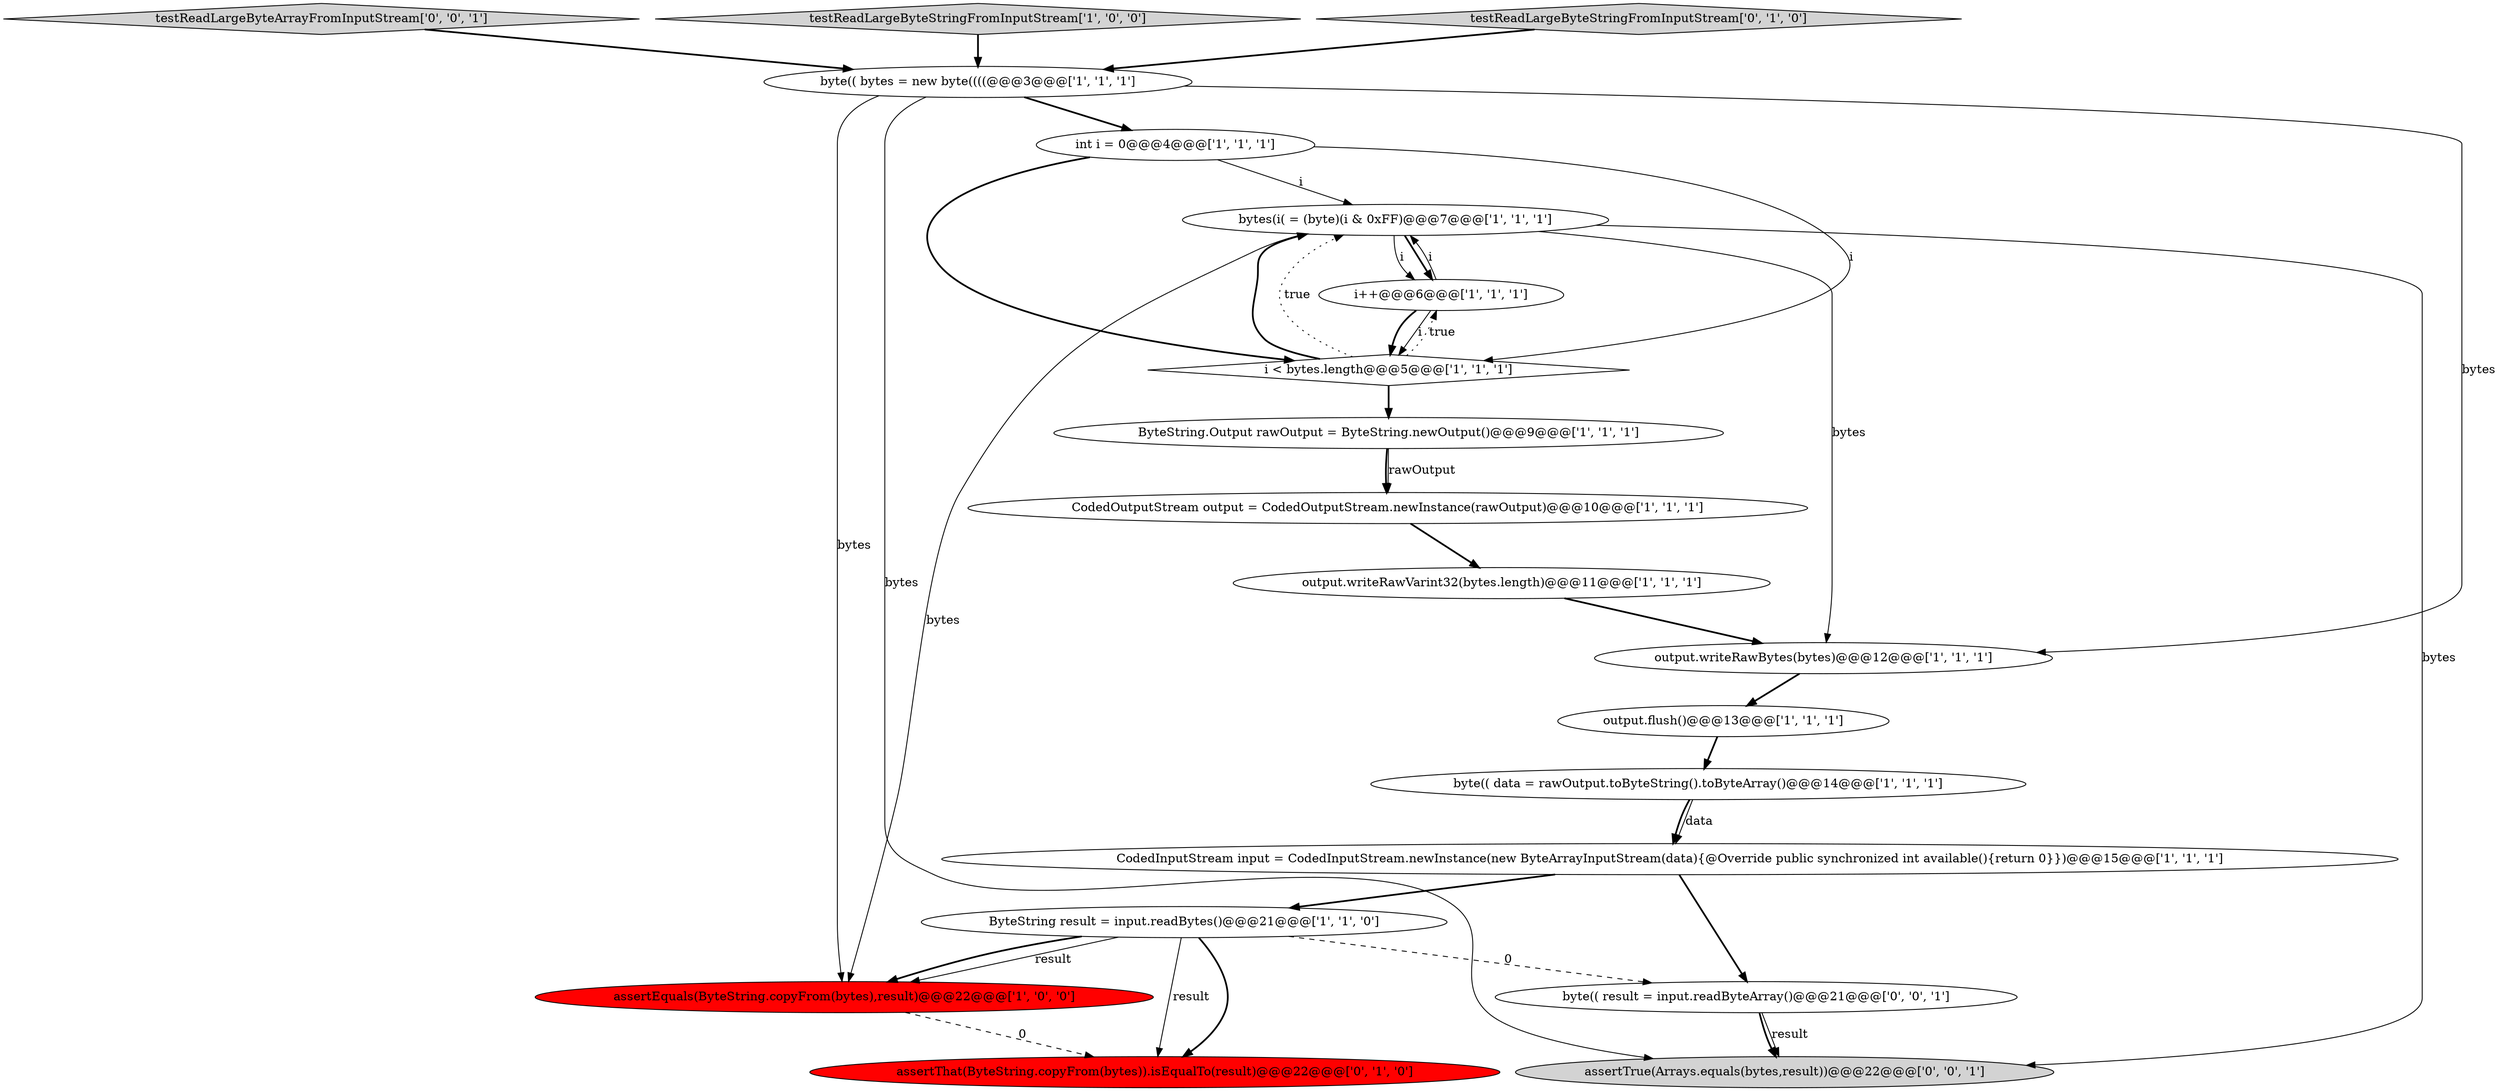 digraph {
4 [style = filled, label = "bytes(i( = (byte)(i & 0xFF)@@@7@@@['1', '1', '1']", fillcolor = white, shape = ellipse image = "AAA0AAABBB1BBB"];
0 [style = filled, label = "CodedInputStream input = CodedInputStream.newInstance(new ByteArrayInputStream(data){@Override public synchronized int available(){return 0}})@@@15@@@['1', '1', '1']", fillcolor = white, shape = ellipse image = "AAA0AAABBB1BBB"];
17 [style = filled, label = "testReadLargeByteArrayFromInputStream['0', '0', '1']", fillcolor = lightgray, shape = diamond image = "AAA0AAABBB3BBB"];
3 [style = filled, label = "byte(( data = rawOutput.toByteString().toByteArray()@@@14@@@['1', '1', '1']", fillcolor = white, shape = ellipse image = "AAA0AAABBB1BBB"];
7 [style = filled, label = "testReadLargeByteStringFromInputStream['1', '0', '0']", fillcolor = lightgray, shape = diamond image = "AAA0AAABBB1BBB"];
11 [style = filled, label = "i++@@@6@@@['1', '1', '1']", fillcolor = white, shape = ellipse image = "AAA0AAABBB1BBB"];
14 [style = filled, label = "ByteString result = input.readBytes()@@@21@@@['1', '1', '0']", fillcolor = white, shape = ellipse image = "AAA0AAABBB1BBB"];
19 [style = filled, label = "byte(( result = input.readByteArray()@@@21@@@['0', '0', '1']", fillcolor = white, shape = ellipse image = "AAA0AAABBB3BBB"];
10 [style = filled, label = "int i = 0@@@4@@@['1', '1', '1']", fillcolor = white, shape = ellipse image = "AAA0AAABBB1BBB"];
5 [style = filled, label = "assertEquals(ByteString.copyFrom(bytes),result)@@@22@@@['1', '0', '0']", fillcolor = red, shape = ellipse image = "AAA1AAABBB1BBB"];
12 [style = filled, label = "CodedOutputStream output = CodedOutputStream.newInstance(rawOutput)@@@10@@@['1', '1', '1']", fillcolor = white, shape = ellipse image = "AAA0AAABBB1BBB"];
2 [style = filled, label = "i < bytes.length@@@5@@@['1', '1', '1']", fillcolor = white, shape = diamond image = "AAA0AAABBB1BBB"];
16 [style = filled, label = "assertThat(ByteString.copyFrom(bytes)).isEqualTo(result)@@@22@@@['0', '1', '0']", fillcolor = red, shape = ellipse image = "AAA1AAABBB2BBB"];
15 [style = filled, label = "testReadLargeByteStringFromInputStream['0', '1', '0']", fillcolor = lightgray, shape = diamond image = "AAA0AAABBB2BBB"];
1 [style = filled, label = "byte(( bytes = new byte((((@@@3@@@['1', '1', '1']", fillcolor = white, shape = ellipse image = "AAA0AAABBB1BBB"];
9 [style = filled, label = "output.flush()@@@13@@@['1', '1', '1']", fillcolor = white, shape = ellipse image = "AAA0AAABBB1BBB"];
6 [style = filled, label = "ByteString.Output rawOutput = ByteString.newOutput()@@@9@@@['1', '1', '1']", fillcolor = white, shape = ellipse image = "AAA0AAABBB1BBB"];
18 [style = filled, label = "assertTrue(Arrays.equals(bytes,result))@@@22@@@['0', '0', '1']", fillcolor = lightgray, shape = ellipse image = "AAA0AAABBB3BBB"];
8 [style = filled, label = "output.writeRawVarint32(bytes.length)@@@11@@@['1', '1', '1']", fillcolor = white, shape = ellipse image = "AAA0AAABBB1BBB"];
13 [style = filled, label = "output.writeRawBytes(bytes)@@@12@@@['1', '1', '1']", fillcolor = white, shape = ellipse image = "AAA0AAABBB1BBB"];
14->16 [style = bold, label=""];
4->11 [style = solid, label="i"];
6->12 [style = solid, label="rawOutput"];
4->18 [style = solid, label="bytes"];
19->18 [style = bold, label=""];
7->1 [style = bold, label=""];
1->13 [style = solid, label="bytes"];
17->1 [style = bold, label=""];
11->4 [style = solid, label="i"];
0->19 [style = bold, label=""];
2->6 [style = bold, label=""];
19->18 [style = solid, label="result"];
10->2 [style = solid, label="i"];
14->16 [style = solid, label="result"];
10->4 [style = solid, label="i"];
2->4 [style = bold, label=""];
4->13 [style = solid, label="bytes"];
11->2 [style = bold, label=""];
3->0 [style = bold, label=""];
14->5 [style = solid, label="result"];
2->11 [style = dotted, label="true"];
5->16 [style = dashed, label="0"];
0->14 [style = bold, label=""];
12->8 [style = bold, label=""];
2->4 [style = dotted, label="true"];
11->2 [style = solid, label="i"];
9->3 [style = bold, label=""];
4->5 [style = solid, label="bytes"];
1->18 [style = solid, label="bytes"];
10->2 [style = bold, label=""];
14->19 [style = dashed, label="0"];
3->0 [style = solid, label="data"];
13->9 [style = bold, label=""];
4->11 [style = bold, label=""];
1->5 [style = solid, label="bytes"];
1->10 [style = bold, label=""];
8->13 [style = bold, label=""];
14->5 [style = bold, label=""];
15->1 [style = bold, label=""];
6->12 [style = bold, label=""];
}
